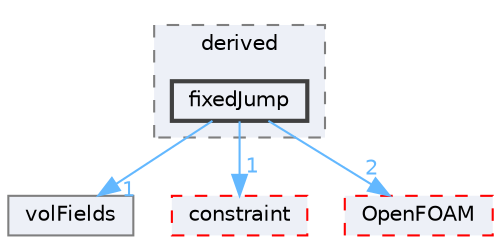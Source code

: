 digraph "src/finiteVolume/fields/fvPatchFields/derived/fixedJump"
{
 // LATEX_PDF_SIZE
  bgcolor="transparent";
  edge [fontname=Helvetica,fontsize=10,labelfontname=Helvetica,labelfontsize=10];
  node [fontname=Helvetica,fontsize=10,shape=box,height=0.2,width=0.4];
  compound=true
  subgraph clusterdir_ece9aa6b5af9a7776a75b0c1993b0910 {
    graph [ bgcolor="#edf0f7", pencolor="grey50", label="derived", fontname=Helvetica,fontsize=10 style="filled,dashed", URL="dir_ece9aa6b5af9a7776a75b0c1993b0910.html",tooltip=""]
  dir_45d27aa50d1a91bd6d742cd3ce2e55cc [label="fixedJump", fillcolor="#edf0f7", color="grey25", style="filled,bold", URL="dir_45d27aa50d1a91bd6d742cd3ce2e55cc.html",tooltip=""];
  }
  dir_bd8bf7fa65467c460a50eacc456ce356 [label="volFields", fillcolor="#edf0f7", color="grey50", style="filled", URL="dir_bd8bf7fa65467c460a50eacc456ce356.html",tooltip=""];
  dir_dcf2f02ec1a1951cb48a5d6d97386405 [label="constraint", fillcolor="#edf0f7", color="red", style="filled,dashed", URL="dir_dcf2f02ec1a1951cb48a5d6d97386405.html",tooltip=""];
  dir_c5473ff19b20e6ec4dfe5c310b3778a8 [label="OpenFOAM", fillcolor="#edf0f7", color="red", style="filled,dashed", URL="dir_c5473ff19b20e6ec4dfe5c310b3778a8.html",tooltip=""];
  dir_45d27aa50d1a91bd6d742cd3ce2e55cc->dir_bd8bf7fa65467c460a50eacc456ce356 [headlabel="1", labeldistance=1.5 headhref="dir_001407_004295.html" href="dir_001407_004295.html" color="steelblue1" fontcolor="steelblue1"];
  dir_45d27aa50d1a91bd6d742cd3ce2e55cc->dir_c5473ff19b20e6ec4dfe5c310b3778a8 [headlabel="2", labeldistance=1.5 headhref="dir_001407_002695.html" href="dir_001407_002695.html" color="steelblue1" fontcolor="steelblue1"];
  dir_45d27aa50d1a91bd6d742cd3ce2e55cc->dir_dcf2f02ec1a1951cb48a5d6d97386405 [headlabel="1", labeldistance=1.5 headhref="dir_001407_000653.html" href="dir_001407_000653.html" color="steelblue1" fontcolor="steelblue1"];
}
